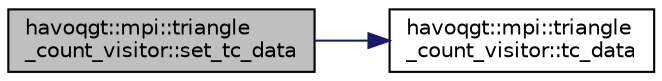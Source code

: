 digraph "havoqgt::mpi::triangle_count_visitor::set_tc_data"
{
  edge [fontname="Helvetica",fontsize="10",labelfontname="Helvetica",labelfontsize="10"];
  node [fontname="Helvetica",fontsize="10",shape=record];
  rankdir="LR";
  Node1 [label="havoqgt::mpi::triangle\l_count_visitor::set_tc_data",height=0.2,width=0.4,color="black", fillcolor="grey75", style="filled", fontcolor="black"];
  Node1 -> Node2 [color="midnightblue",fontsize="10",style="solid",fontname="Helvetica"];
  Node2 [label="havoqgt::mpi::triangle\l_count_visitor::tc_data",height=0.2,width=0.4,color="black", fillcolor="white", style="filled",URL="$classhavoqgt_1_1mpi_1_1triangle__count__visitor.html#a0cc0cc8d26048148c9b416ce4036f7e2"];
}
